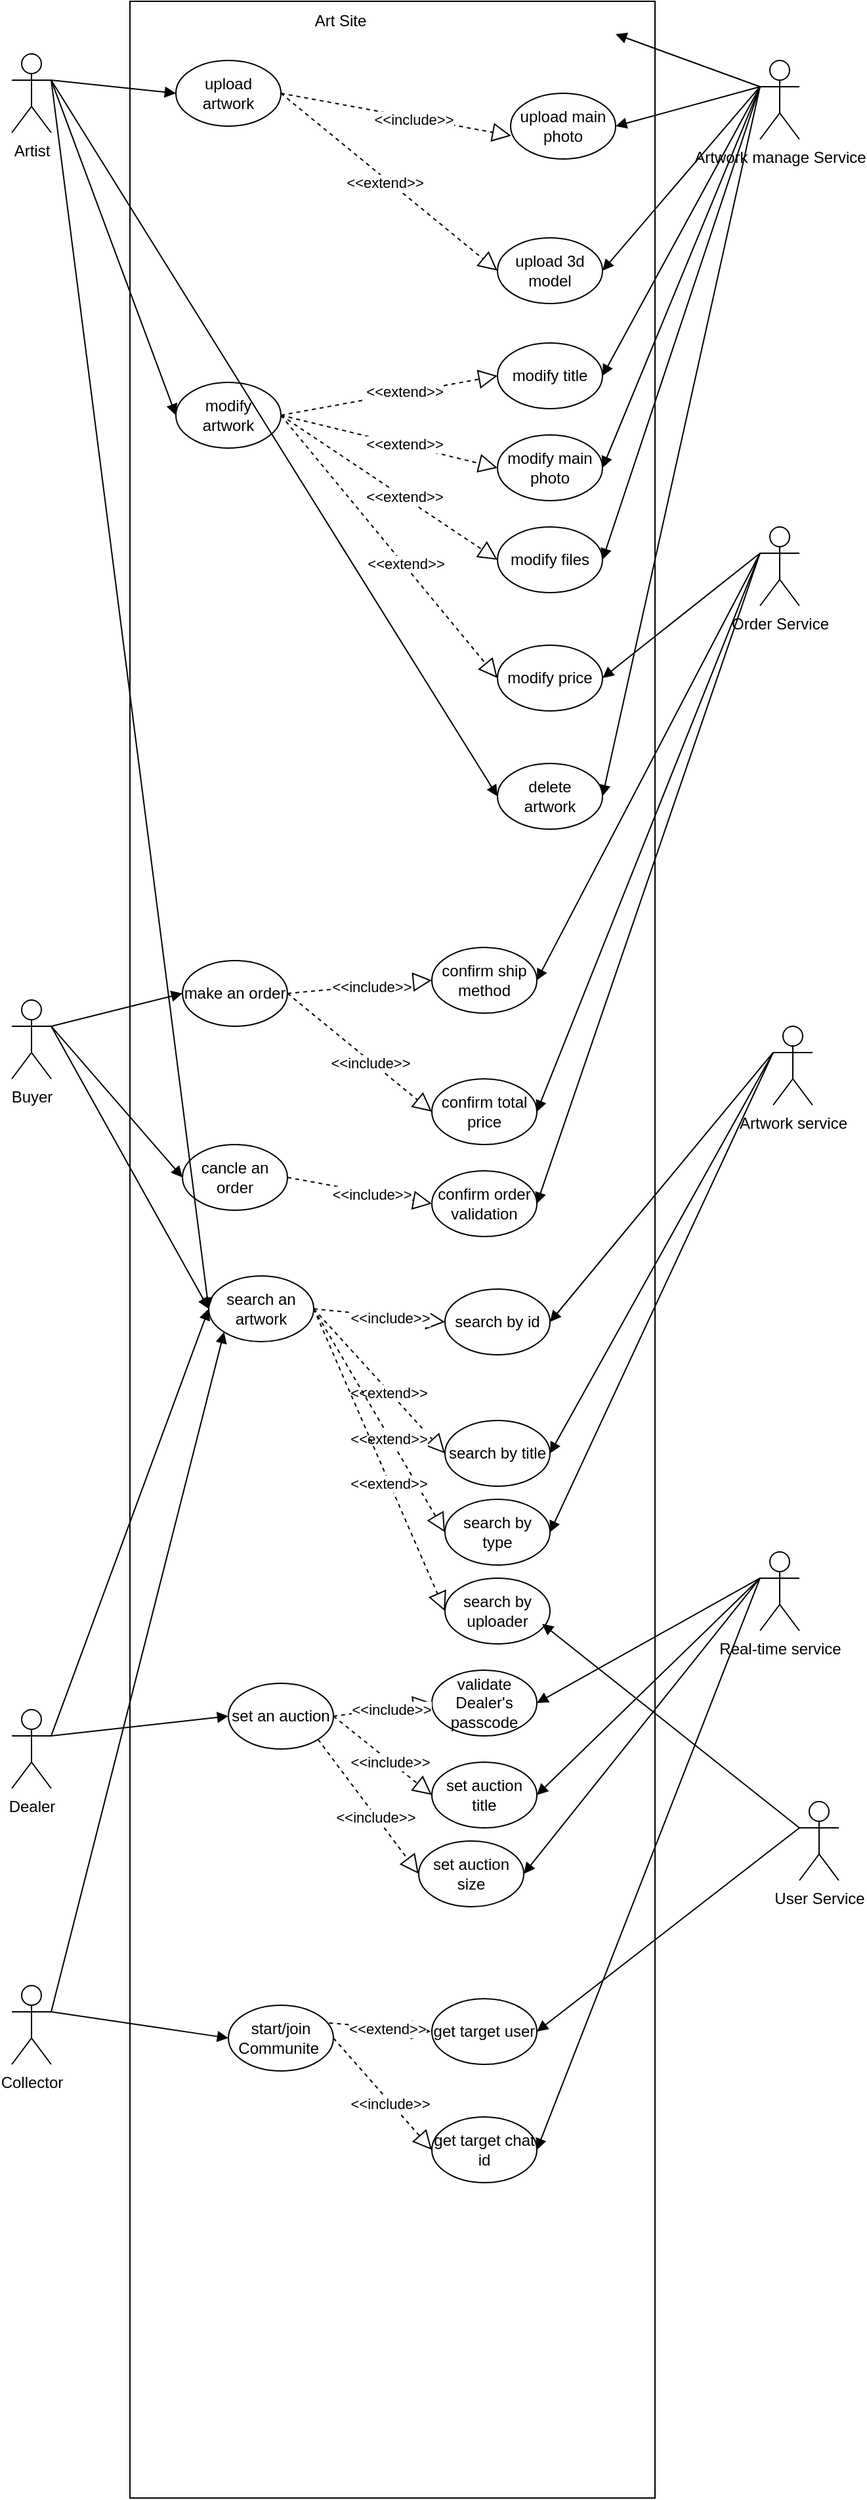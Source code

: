 <mxfile version="26.1.1">
  <diagram name="Page-1" id="Pky_TOVWznoUA1scNFFX">
    <mxGraphModel dx="995" dy="548" grid="1" gridSize="10" guides="1" tooltips="1" connect="1" arrows="1" fold="1" page="1" pageScale="1" pageWidth="850" pageHeight="1100" math="0" shadow="0">
      <root>
        <mxCell id="0" />
        <mxCell id="1" parent="0" />
        <mxCell id="8AGuU69_h8K9wH-vG9Zy-5" value="" style="html=1;whiteSpace=wrap;" parent="1" vertex="1">
          <mxGeometry x="350" y="100" width="400" height="1900" as="geometry" />
        </mxCell>
        <mxCell id="8AGuU69_h8K9wH-vG9Zy-1" value="Artist" style="shape=umlActor;verticalLabelPosition=bottom;verticalAlign=top;html=1;outlineConnect=0;" parent="1" vertex="1">
          <mxGeometry x="260" y="140" width="30" height="60" as="geometry" />
        </mxCell>
        <mxCell id="8AGuU69_h8K9wH-vG9Zy-2" value="Buyer" style="shape=umlActor;verticalLabelPosition=bottom;verticalAlign=top;html=1;outlineConnect=0;" parent="1" vertex="1">
          <mxGeometry x="260" y="860" width="30" height="60" as="geometry" />
        </mxCell>
        <mxCell id="8AGuU69_h8K9wH-vG9Zy-3" value="&lt;div&gt;Collector&lt;/div&gt;" style="shape=umlActor;verticalLabelPosition=bottom;verticalAlign=top;html=1;outlineConnect=0;" parent="1" vertex="1">
          <mxGeometry x="260" y="1610" width="30" height="60" as="geometry" />
        </mxCell>
        <mxCell id="8AGuU69_h8K9wH-vG9Zy-4" value="Dealer&lt;div&gt;&lt;br&gt;&lt;/div&gt;" style="shape=umlActor;verticalLabelPosition=bottom;verticalAlign=top;html=1;outlineConnect=0;" parent="1" vertex="1">
          <mxGeometry x="260" y="1400" width="30" height="60" as="geometry" />
        </mxCell>
        <mxCell id="8AGuU69_h8K9wH-vG9Zy-6" value="Art Site" style="text;html=1;align=center;verticalAlign=middle;resizable=0;points=[];autosize=1;strokeColor=none;fillColor=none;" parent="1" vertex="1">
          <mxGeometry x="480" y="100" width="60" height="30" as="geometry" />
        </mxCell>
        <mxCell id="8AGuU69_h8K9wH-vG9Zy-8" value="upload artwork" style="ellipse;whiteSpace=wrap;html=1;" parent="1" vertex="1">
          <mxGeometry x="385" y="145" width="80" height="50" as="geometry" />
        </mxCell>
        <mxCell id="8AGuU69_h8K9wH-vG9Zy-11" value="upload main photo" style="ellipse;whiteSpace=wrap;html=1;" parent="1" vertex="1">
          <mxGeometry x="640" y="170" width="80" height="50" as="geometry" />
        </mxCell>
        <mxCell id="8AGuU69_h8K9wH-vG9Zy-12" value="upload 3d model" style="ellipse;whiteSpace=wrap;html=1;" parent="1" vertex="1">
          <mxGeometry x="630" y="280" width="80" height="50" as="geometry" />
        </mxCell>
        <mxCell id="8AGuU69_h8K9wH-vG9Zy-19" value="" style="endArrow=block;dashed=1;endFill=0;endSize=12;html=1;rounded=0;exitX=1;exitY=0.5;exitDx=0;exitDy=0;entryX=0.005;entryY=0.646;entryDx=0;entryDy=0;entryPerimeter=0;" parent="1" source="8AGuU69_h8K9wH-vG9Zy-8" target="8AGuU69_h8K9wH-vG9Zy-11" edge="1">
          <mxGeometry width="160" relative="1" as="geometry">
            <mxPoint x="475" y="180" as="sourcePoint" />
            <mxPoint x="570" y="165" as="targetPoint" />
          </mxGeometry>
        </mxCell>
        <mxCell id="8AGuU69_h8K9wH-vG9Zy-24" value="&amp;lt;&amp;lt;include&amp;gt;&amp;gt;" style="edgeLabel;html=1;align=center;verticalAlign=middle;resizable=0;points=[];" parent="8AGuU69_h8K9wH-vG9Zy-19" vertex="1" connectable="0">
          <mxGeometry x="0.15" y="-1" relative="1" as="geometry">
            <mxPoint as="offset" />
          </mxGeometry>
        </mxCell>
        <mxCell id="8AGuU69_h8K9wH-vG9Zy-21" value="" style="endArrow=block;dashed=1;endFill=0;endSize=12;html=1;rounded=0;exitX=1;exitY=0.5;exitDx=0;exitDy=0;entryX=0;entryY=0.5;entryDx=0;entryDy=0;" parent="1" source="8AGuU69_h8K9wH-vG9Zy-8" target="8AGuU69_h8K9wH-vG9Zy-12" edge="1">
          <mxGeometry width="160" relative="1" as="geometry">
            <mxPoint x="485" y="190" as="sourcePoint" />
            <mxPoint x="580" y="175" as="targetPoint" />
          </mxGeometry>
        </mxCell>
        <mxCell id="8AGuU69_h8K9wH-vG9Zy-25" value="&amp;lt;&amp;lt;extend&amp;gt;&amp;gt;" style="edgeLabel;html=1;align=center;verticalAlign=middle;resizable=0;points=[];" parent="8AGuU69_h8K9wH-vG9Zy-21" vertex="1" connectable="0">
          <mxGeometry x="-0.026" y="-2" relative="1" as="geometry">
            <mxPoint as="offset" />
          </mxGeometry>
        </mxCell>
        <mxCell id="8AGuU69_h8K9wH-vG9Zy-26" value="Artwork manage Service" style="shape=umlActor;verticalLabelPosition=bottom;verticalAlign=top;html=1;outlineConnect=0;" parent="1" vertex="1">
          <mxGeometry x="830" y="145" width="30" height="60" as="geometry" />
        </mxCell>
        <mxCell id="8AGuU69_h8K9wH-vG9Zy-32" value="" style="html=1;verticalAlign=bottom;endArrow=block;curved=0;rounded=0;exitX=0;exitY=0.333;exitDx=0;exitDy=0;exitPerimeter=0;entryX=1;entryY=0.5;entryDx=0;entryDy=0;" parent="1" source="8AGuU69_h8K9wH-vG9Zy-26" edge="1">
          <mxGeometry width="80" relative="1" as="geometry">
            <mxPoint x="820" y="180" as="sourcePoint" />
            <mxPoint x="720" y="125" as="targetPoint" />
          </mxGeometry>
        </mxCell>
        <mxCell id="8AGuU69_h8K9wH-vG9Zy-33" value="" style="html=1;verticalAlign=bottom;endArrow=block;curved=0;rounded=0;exitX=0;exitY=0.333;exitDx=0;exitDy=0;exitPerimeter=0;entryX=1;entryY=0.5;entryDx=0;entryDy=0;" parent="1" source="8AGuU69_h8K9wH-vG9Zy-26" target="8AGuU69_h8K9wH-vG9Zy-11" edge="1">
          <mxGeometry width="80" relative="1" as="geometry">
            <mxPoint x="850" y="165" as="sourcePoint" />
            <mxPoint x="730" y="135" as="targetPoint" />
          </mxGeometry>
        </mxCell>
        <mxCell id="8AGuU69_h8K9wH-vG9Zy-34" value="" style="html=1;verticalAlign=bottom;endArrow=block;curved=0;rounded=0;exitX=0;exitY=0.333;exitDx=0;exitDy=0;exitPerimeter=0;entryX=1;entryY=0.5;entryDx=0;entryDy=0;" parent="1" source="8AGuU69_h8K9wH-vG9Zy-26" target="8AGuU69_h8K9wH-vG9Zy-12" edge="1">
          <mxGeometry width="80" relative="1" as="geometry">
            <mxPoint x="860" y="175" as="sourcePoint" />
            <mxPoint x="740" y="145" as="targetPoint" />
          </mxGeometry>
        </mxCell>
        <mxCell id="8AGuU69_h8K9wH-vG9Zy-35" value="modify&lt;div&gt;artwork&lt;/div&gt;" style="ellipse;whiteSpace=wrap;html=1;" parent="1" vertex="1">
          <mxGeometry x="385" y="390" width="80" height="50" as="geometry" />
        </mxCell>
        <mxCell id="8AGuU69_h8K9wH-vG9Zy-36" value="modify title" style="ellipse;whiteSpace=wrap;html=1;" parent="1" vertex="1">
          <mxGeometry x="630" y="360" width="80" height="50" as="geometry" />
        </mxCell>
        <mxCell id="8AGuU69_h8K9wH-vG9Zy-37" value="modify main photo" style="ellipse;whiteSpace=wrap;html=1;" parent="1" vertex="1">
          <mxGeometry x="630" y="430" width="80" height="50" as="geometry" />
        </mxCell>
        <mxCell id="8AGuU69_h8K9wH-vG9Zy-39" value="modify price" style="ellipse;whiteSpace=wrap;html=1;" parent="1" vertex="1">
          <mxGeometry x="630" y="590" width="80" height="50" as="geometry" />
        </mxCell>
        <mxCell id="8AGuU69_h8K9wH-vG9Zy-40" value="modify files" style="ellipse;whiteSpace=wrap;html=1;" parent="1" vertex="1">
          <mxGeometry x="630" y="500" width="80" height="50" as="geometry" />
        </mxCell>
        <mxCell id="8AGuU69_h8K9wH-vG9Zy-42" value="" style="endArrow=block;dashed=1;endFill=0;endSize=12;html=1;rounded=0;exitX=1;exitY=0.5;exitDx=0;exitDy=0;entryX=0;entryY=0.5;entryDx=0;entryDy=0;" parent="1" source="8AGuU69_h8K9wH-vG9Zy-35" target="8AGuU69_h8K9wH-vG9Zy-36" edge="1">
          <mxGeometry width="160" relative="1" as="geometry">
            <mxPoint x="475" y="180" as="sourcePoint" />
            <mxPoint x="650" y="135" as="targetPoint" />
          </mxGeometry>
        </mxCell>
        <mxCell id="8AGuU69_h8K9wH-vG9Zy-43" value="&amp;lt;&amp;lt;extend&amp;gt;&amp;gt;" style="edgeLabel;html=1;align=center;verticalAlign=middle;resizable=0;points=[];" parent="8AGuU69_h8K9wH-vG9Zy-42" vertex="1" connectable="0">
          <mxGeometry x="0.134" y="1" relative="1" as="geometry">
            <mxPoint as="offset" />
          </mxGeometry>
        </mxCell>
        <mxCell id="8AGuU69_h8K9wH-vG9Zy-44" value="" style="endArrow=block;dashed=1;endFill=0;endSize=12;html=1;rounded=0;exitX=1;exitY=0.5;exitDx=0;exitDy=0;entryX=0;entryY=0.5;entryDx=0;entryDy=0;" parent="1" source="8AGuU69_h8K9wH-vG9Zy-35" target="8AGuU69_h8K9wH-vG9Zy-37" edge="1">
          <mxGeometry width="160" relative="1" as="geometry">
            <mxPoint x="485" y="190" as="sourcePoint" />
            <mxPoint x="660" y="145" as="targetPoint" />
          </mxGeometry>
        </mxCell>
        <mxCell id="8AGuU69_h8K9wH-vG9Zy-45" value="&amp;lt;&amp;lt;extend&amp;gt;&amp;gt;" style="edgeLabel;html=1;align=center;verticalAlign=middle;resizable=0;points=[];" parent="8AGuU69_h8K9wH-vG9Zy-44" vertex="1" connectable="0">
          <mxGeometry x="0.134" y="1" relative="1" as="geometry">
            <mxPoint as="offset" />
          </mxGeometry>
        </mxCell>
        <mxCell id="8AGuU69_h8K9wH-vG9Zy-46" value="" style="endArrow=block;dashed=1;endFill=0;endSize=12;html=1;rounded=0;exitX=1;exitY=0.5;exitDx=0;exitDy=0;entryX=0;entryY=0.5;entryDx=0;entryDy=0;" parent="1" source="8AGuU69_h8K9wH-vG9Zy-35" target="8AGuU69_h8K9wH-vG9Zy-40" edge="1">
          <mxGeometry width="160" relative="1" as="geometry">
            <mxPoint x="495" y="200" as="sourcePoint" />
            <mxPoint x="670" y="155" as="targetPoint" />
          </mxGeometry>
        </mxCell>
        <mxCell id="8AGuU69_h8K9wH-vG9Zy-47" value="&amp;lt;&amp;lt;extend&amp;gt;&amp;gt;" style="edgeLabel;html=1;align=center;verticalAlign=middle;resizable=0;points=[];" parent="8AGuU69_h8K9wH-vG9Zy-46" vertex="1" connectable="0">
          <mxGeometry x="0.134" y="1" relative="1" as="geometry">
            <mxPoint as="offset" />
          </mxGeometry>
        </mxCell>
        <mxCell id="8AGuU69_h8K9wH-vG9Zy-48" value="" style="endArrow=block;dashed=1;endFill=0;endSize=12;html=1;rounded=0;exitX=1;exitY=0.5;exitDx=0;exitDy=0;entryX=0;entryY=0.5;entryDx=0;entryDy=0;" parent="1" source="8AGuU69_h8K9wH-vG9Zy-35" target="8AGuU69_h8K9wH-vG9Zy-39" edge="1">
          <mxGeometry width="160" relative="1" as="geometry">
            <mxPoint x="505" y="210" as="sourcePoint" />
            <mxPoint x="680" y="165" as="targetPoint" />
          </mxGeometry>
        </mxCell>
        <mxCell id="8AGuU69_h8K9wH-vG9Zy-49" value="&amp;lt;&amp;lt;extend&amp;gt;&amp;gt;" style="edgeLabel;html=1;align=center;verticalAlign=middle;resizable=0;points=[];" parent="8AGuU69_h8K9wH-vG9Zy-48" vertex="1" connectable="0">
          <mxGeometry x="0.134" y="1" relative="1" as="geometry">
            <mxPoint as="offset" />
          </mxGeometry>
        </mxCell>
        <mxCell id="8AGuU69_h8K9wH-vG9Zy-52" value="" style="html=1;verticalAlign=bottom;endArrow=block;curved=0;rounded=0;exitX=0;exitY=0.333;exitDx=0;exitDy=0;exitPerimeter=0;entryX=1;entryY=0.5;entryDx=0;entryDy=0;" parent="1" source="8AGuU69_h8K9wH-vG9Zy-26" target="8AGuU69_h8K9wH-vG9Zy-36" edge="1">
          <mxGeometry width="80" relative="1" as="geometry">
            <mxPoint x="850" y="165" as="sourcePoint" />
            <mxPoint x="720" y="315" as="targetPoint" />
          </mxGeometry>
        </mxCell>
        <mxCell id="8AGuU69_h8K9wH-vG9Zy-53" value="" style="html=1;verticalAlign=bottom;endArrow=block;curved=0;rounded=0;exitX=0;exitY=0.333;exitDx=0;exitDy=0;exitPerimeter=0;entryX=1;entryY=0.5;entryDx=0;entryDy=0;" parent="1" source="8AGuU69_h8K9wH-vG9Zy-26" target="8AGuU69_h8K9wH-vG9Zy-37" edge="1">
          <mxGeometry width="80" relative="1" as="geometry">
            <mxPoint x="860" y="175" as="sourcePoint" />
            <mxPoint x="730" y="325" as="targetPoint" />
          </mxGeometry>
        </mxCell>
        <mxCell id="8AGuU69_h8K9wH-vG9Zy-54" value="" style="html=1;verticalAlign=bottom;endArrow=block;curved=0;rounded=0;exitX=0;exitY=0.333;exitDx=0;exitDy=0;exitPerimeter=0;entryX=1;entryY=0.5;entryDx=0;entryDy=0;" parent="1" source="8AGuU69_h8K9wH-vG9Zy-26" target="8AGuU69_h8K9wH-vG9Zy-40" edge="1">
          <mxGeometry width="80" relative="1" as="geometry">
            <mxPoint x="870" y="185" as="sourcePoint" />
            <mxPoint x="740" y="335" as="targetPoint" />
          </mxGeometry>
        </mxCell>
        <mxCell id="8AGuU69_h8K9wH-vG9Zy-55" value="Order Service" style="shape=umlActor;verticalLabelPosition=bottom;verticalAlign=top;html=1;outlineConnect=0;" parent="1" vertex="1">
          <mxGeometry x="830" y="500" width="30" height="60" as="geometry" />
        </mxCell>
        <mxCell id="8AGuU69_h8K9wH-vG9Zy-57" value="" style="html=1;verticalAlign=bottom;endArrow=block;curved=0;rounded=0;exitX=0;exitY=0.333;exitDx=0;exitDy=0;exitPerimeter=0;entryX=1;entryY=0.5;entryDx=0;entryDy=0;" parent="1" source="8AGuU69_h8K9wH-vG9Zy-55" target="8AGuU69_h8K9wH-vG9Zy-39" edge="1">
          <mxGeometry width="80" relative="1" as="geometry">
            <mxPoint x="840" y="175" as="sourcePoint" />
            <mxPoint x="720" y="535" as="targetPoint" />
          </mxGeometry>
        </mxCell>
        <mxCell id="8AGuU69_h8K9wH-vG9Zy-59" value="" style="html=1;verticalAlign=bottom;endArrow=block;curved=0;rounded=0;exitX=1;exitY=0.333;exitDx=0;exitDy=0;exitPerimeter=0;entryX=0;entryY=0.5;entryDx=0;entryDy=0;" parent="1" source="8AGuU69_h8K9wH-vG9Zy-1" target="8AGuU69_h8K9wH-vG9Zy-35" edge="1">
          <mxGeometry width="80" relative="1" as="geometry">
            <mxPoint x="840" y="175" as="sourcePoint" />
            <mxPoint x="730" y="135" as="targetPoint" />
          </mxGeometry>
        </mxCell>
        <mxCell id="8AGuU69_h8K9wH-vG9Zy-60" value="" style="html=1;verticalAlign=bottom;endArrow=block;curved=0;rounded=0;exitX=1;exitY=0.333;exitDx=0;exitDy=0;exitPerimeter=0;entryX=0;entryY=0.5;entryDx=0;entryDy=0;" parent="1" source="8AGuU69_h8K9wH-vG9Zy-1" target="8AGuU69_h8K9wH-vG9Zy-8" edge="1">
          <mxGeometry width="80" relative="1" as="geometry">
            <mxPoint x="850" y="185" as="sourcePoint" />
            <mxPoint x="740" y="145" as="targetPoint" />
          </mxGeometry>
        </mxCell>
        <mxCell id="8AGuU69_h8K9wH-vG9Zy-61" value="delete&lt;br&gt;&lt;div&gt;artwork&lt;/div&gt;" style="ellipse;whiteSpace=wrap;html=1;" parent="1" vertex="1">
          <mxGeometry x="630" y="680" width="80" height="50" as="geometry" />
        </mxCell>
        <mxCell id="8AGuU69_h8K9wH-vG9Zy-63" value="" style="html=1;verticalAlign=bottom;endArrow=block;curved=0;rounded=0;exitX=1;exitY=0.333;exitDx=0;exitDy=0;exitPerimeter=0;entryX=0;entryY=0.5;entryDx=0;entryDy=0;" parent="1" source="8AGuU69_h8K9wH-vG9Zy-1" target="8AGuU69_h8K9wH-vG9Zy-61" edge="1">
          <mxGeometry width="80" relative="1" as="geometry">
            <mxPoint x="300" y="170" as="sourcePoint" />
            <mxPoint x="395" y="425" as="targetPoint" />
          </mxGeometry>
        </mxCell>
        <mxCell id="8AGuU69_h8K9wH-vG9Zy-64" value="" style="html=1;verticalAlign=bottom;endArrow=block;curved=0;rounded=0;exitX=0;exitY=0.333;exitDx=0;exitDy=0;exitPerimeter=0;entryX=1;entryY=0.5;entryDx=0;entryDy=0;" parent="1" source="8AGuU69_h8K9wH-vG9Zy-26" target="8AGuU69_h8K9wH-vG9Zy-61" edge="1">
          <mxGeometry width="80" relative="1" as="geometry">
            <mxPoint x="310" y="180" as="sourcePoint" />
            <mxPoint x="405" y="435" as="targetPoint" />
          </mxGeometry>
        </mxCell>
        <mxCell id="8AGuU69_h8K9wH-vG9Zy-66" value="confirm&amp;nbsp;&lt;span style=&quot;color: rgba(0, 0, 0, 0); font-family: monospace; font-size: 0px; text-align: start; text-wrap-mode: nowrap;&quot;&gt;%3CmxGraphModel%3E%3Croot%3E%3CmxCell%20id%3D%220%22%2F%3E%3CmxCell%20id%3D%221%22%20parent%3D%220%22%2F%3E%3CmxCell%20id%3D%222%22%20value%3D%22make%20an%20order%22%20style%3D%22ellipse%3BwhiteSpace%3Dwrap%3Bhtml%3D1%3B%22%20vertex%3D%221%22%20parent%3D%221%22%3E%3CmxGeometry%20x%3D%22380%22%20y%3D%22820%22%20width%3D%2280%22%20height%3D%2250%22%20as%3D%22geometry%22%2F%3E%3C%2FmxCell%3E%3C%2Froot%3E%3C%2FmxGraphModel%3E&lt;/span&gt;ship method" style="ellipse;whiteSpace=wrap;html=1;" parent="1" vertex="1">
          <mxGeometry x="580" y="820" width="80" height="50" as="geometry" />
        </mxCell>
        <mxCell id="8AGuU69_h8K9wH-vG9Zy-67" value="make an order" style="ellipse;whiteSpace=wrap;html=1;" parent="1" vertex="1">
          <mxGeometry x="390" y="830" width="80" height="50" as="geometry" />
        </mxCell>
        <mxCell id="8AGuU69_h8K9wH-vG9Zy-68" value="confirm total price" style="ellipse;whiteSpace=wrap;html=1;" parent="1" vertex="1">
          <mxGeometry x="580" y="920" width="80" height="50" as="geometry" />
        </mxCell>
        <mxCell id="8AGuU69_h8K9wH-vG9Zy-69" value="" style="endArrow=block;dashed=1;endFill=0;endSize=12;html=1;rounded=0;exitX=1;exitY=0.5;exitDx=0;exitDy=0;entryX=0;entryY=0.5;entryDx=0;entryDy=0;" parent="1" source="8AGuU69_h8K9wH-vG9Zy-67" target="8AGuU69_h8K9wH-vG9Zy-66" edge="1">
          <mxGeometry width="160" relative="1" as="geometry">
            <mxPoint x="475" y="180" as="sourcePoint" />
            <mxPoint x="650" y="212" as="targetPoint" />
          </mxGeometry>
        </mxCell>
        <mxCell id="8AGuU69_h8K9wH-vG9Zy-70" value="&amp;lt;&amp;lt;include&amp;gt;&amp;gt;" style="edgeLabel;html=1;align=center;verticalAlign=middle;resizable=0;points=[];" parent="8AGuU69_h8K9wH-vG9Zy-69" vertex="1" connectable="0">
          <mxGeometry x="0.15" y="-1" relative="1" as="geometry">
            <mxPoint as="offset" />
          </mxGeometry>
        </mxCell>
        <mxCell id="8AGuU69_h8K9wH-vG9Zy-71" value="" style="endArrow=block;dashed=1;endFill=0;endSize=12;html=1;rounded=0;exitX=1;exitY=0.5;exitDx=0;exitDy=0;entryX=0;entryY=0.5;entryDx=0;entryDy=0;" parent="1" source="8AGuU69_h8K9wH-vG9Zy-67" target="8AGuU69_h8K9wH-vG9Zy-68" edge="1">
          <mxGeometry width="160" relative="1" as="geometry">
            <mxPoint x="485" y="190" as="sourcePoint" />
            <mxPoint x="660" y="222" as="targetPoint" />
          </mxGeometry>
        </mxCell>
        <mxCell id="8AGuU69_h8K9wH-vG9Zy-72" value="&amp;lt;&amp;lt;include&amp;gt;&amp;gt;" style="edgeLabel;html=1;align=center;verticalAlign=middle;resizable=0;points=[];" parent="8AGuU69_h8K9wH-vG9Zy-71" vertex="1" connectable="0">
          <mxGeometry x="0.15" y="-1" relative="1" as="geometry">
            <mxPoint as="offset" />
          </mxGeometry>
        </mxCell>
        <mxCell id="8AGuU69_h8K9wH-vG9Zy-73" value="" style="html=1;verticalAlign=bottom;endArrow=block;curved=0;rounded=0;exitX=1;exitY=0.333;exitDx=0;exitDy=0;exitPerimeter=0;entryX=0;entryY=0.5;entryDx=0;entryDy=0;" parent="1" source="8AGuU69_h8K9wH-vG9Zy-2" target="8AGuU69_h8K9wH-vG9Zy-67" edge="1">
          <mxGeometry width="80" relative="1" as="geometry">
            <mxPoint x="300" y="170" as="sourcePoint" />
            <mxPoint x="395" y="425" as="targetPoint" />
          </mxGeometry>
        </mxCell>
        <mxCell id="8AGuU69_h8K9wH-vG9Zy-74" value="" style="html=1;verticalAlign=bottom;endArrow=block;curved=0;rounded=0;entryX=1;entryY=0.5;entryDx=0;entryDy=0;exitX=0;exitY=0.333;exitDx=0;exitDy=0;exitPerimeter=0;" parent="1" source="8AGuU69_h8K9wH-vG9Zy-55" target="8AGuU69_h8K9wH-vG9Zy-66" edge="1">
          <mxGeometry width="80" relative="1" as="geometry">
            <mxPoint x="810" y="520" as="sourcePoint" />
            <mxPoint x="720" y="625" as="targetPoint" />
          </mxGeometry>
        </mxCell>
        <mxCell id="8AGuU69_h8K9wH-vG9Zy-75" value="" style="html=1;verticalAlign=bottom;endArrow=block;curved=0;rounded=0;exitX=0;exitY=0.333;exitDx=0;exitDy=0;exitPerimeter=0;entryX=1;entryY=0.5;entryDx=0;entryDy=0;" parent="1" source="8AGuU69_h8K9wH-vG9Zy-55" target="8AGuU69_h8K9wH-vG9Zy-68" edge="1">
          <mxGeometry width="80" relative="1" as="geometry">
            <mxPoint x="850" y="540" as="sourcePoint" />
            <mxPoint x="730" y="635" as="targetPoint" />
          </mxGeometry>
        </mxCell>
        <mxCell id="8AGuU69_h8K9wH-vG9Zy-76" value="cancle an order" style="ellipse;whiteSpace=wrap;html=1;" parent="1" vertex="1">
          <mxGeometry x="390" y="970" width="80" height="50" as="geometry" />
        </mxCell>
        <mxCell id="8AGuU69_h8K9wH-vG9Zy-77" value="confirm order validation&lt;span style=&quot;color: rgba(0, 0, 0, 0); font-family: monospace; font-size: 0px; text-align: start; text-wrap-mode: nowrap;&quot;&gt;%3CmxGraphModel%3E%3Croot%3E%3CmxCell%20id%3D%220%22%2F%3E%3CmxCell%20id%3D%221%22%20parent%3D%220%22%2F%3E%3CmxCell%20id%3D%222%22%20value%3D%22make%20an%20order%22%20style%3D%22ellipse%3BwhiteSpace%3Dwrap%3Bhtml%3D1%3B%22%20vertex%3D%221%22%20parent%3D%221%22%3E%3CmxGeometry%20x%3D%22380%22%20y%3D%22820%22%20width%3D%2280%22%20height%3D%2250%22%20as%3D%22geometry%22%2F%3E%3C%2FmxCell%3E%3C%2Froot%3E%3C%2FmxGraphModel%3Eorder&amp;nbsp;&lt;/span&gt;" style="ellipse;whiteSpace=wrap;html=1;" parent="1" vertex="1">
          <mxGeometry x="580" y="990" width="80" height="50" as="geometry" />
        </mxCell>
        <mxCell id="8AGuU69_h8K9wH-vG9Zy-78" value="" style="endArrow=block;dashed=1;endFill=0;endSize=12;html=1;rounded=0;exitX=1;exitY=0.5;exitDx=0;exitDy=0;entryX=0;entryY=0.5;entryDx=0;entryDy=0;" parent="1" source="8AGuU69_h8K9wH-vG9Zy-76" target="8AGuU69_h8K9wH-vG9Zy-77" edge="1">
          <mxGeometry width="160" relative="1" as="geometry">
            <mxPoint x="480" y="865" as="sourcePoint" />
            <mxPoint x="590" y="955" as="targetPoint" />
          </mxGeometry>
        </mxCell>
        <mxCell id="8AGuU69_h8K9wH-vG9Zy-79" value="&amp;lt;&amp;lt;include&amp;gt;&amp;gt;" style="edgeLabel;html=1;align=center;verticalAlign=middle;resizable=0;points=[];" parent="8AGuU69_h8K9wH-vG9Zy-78" vertex="1" connectable="0">
          <mxGeometry x="0.15" y="-1" relative="1" as="geometry">
            <mxPoint as="offset" />
          </mxGeometry>
        </mxCell>
        <mxCell id="8AGuU69_h8K9wH-vG9Zy-80" value="" style="html=1;verticalAlign=bottom;endArrow=block;curved=0;rounded=0;exitX=1;exitY=0.333;exitDx=0;exitDy=0;exitPerimeter=0;entryX=0;entryY=0.5;entryDx=0;entryDy=0;" parent="1" source="8AGuU69_h8K9wH-vG9Zy-2" target="8AGuU69_h8K9wH-vG9Zy-76" edge="1">
          <mxGeometry width="80" relative="1" as="geometry">
            <mxPoint x="300" y="890" as="sourcePoint" />
            <mxPoint x="400" y="865" as="targetPoint" />
          </mxGeometry>
        </mxCell>
        <mxCell id="8AGuU69_h8K9wH-vG9Zy-81" value="" style="html=1;verticalAlign=bottom;endArrow=block;curved=0;rounded=0;exitX=0;exitY=0.333;exitDx=0;exitDy=0;exitPerimeter=0;entryX=1;entryY=0.5;entryDx=0;entryDy=0;" parent="1" source="8AGuU69_h8K9wH-vG9Zy-55" target="8AGuU69_h8K9wH-vG9Zy-77" edge="1">
          <mxGeometry width="80" relative="1" as="geometry">
            <mxPoint x="310" y="900" as="sourcePoint" />
            <mxPoint x="410" y="875" as="targetPoint" />
          </mxGeometry>
        </mxCell>
        <mxCell id="8AGuU69_h8K9wH-vG9Zy-83" value="search an artwork" style="ellipse;whiteSpace=wrap;html=1;" parent="1" vertex="1">
          <mxGeometry x="410" y="1070" width="80" height="50" as="geometry" />
        </mxCell>
        <mxCell id="8AGuU69_h8K9wH-vG9Zy-84" value="" style="endArrow=block;dashed=1;endFill=0;endSize=12;html=1;rounded=0;exitX=1;exitY=0.5;exitDx=0;exitDy=0;entryX=0;entryY=0.5;entryDx=0;entryDy=0;" parent="1" source="8AGuU69_h8K9wH-vG9Zy-83" target="8AGuU69_h8K9wH-vG9Zy-86" edge="1">
          <mxGeometry width="160" relative="1" as="geometry">
            <mxPoint x="480" y="1005" as="sourcePoint" />
            <mxPoint x="590" y="1025" as="targetPoint" />
          </mxGeometry>
        </mxCell>
        <mxCell id="8AGuU69_h8K9wH-vG9Zy-85" value="&amp;lt;&amp;lt;include&amp;gt;&amp;gt;" style="edgeLabel;html=1;align=center;verticalAlign=middle;resizable=0;points=[];" parent="8AGuU69_h8K9wH-vG9Zy-84" vertex="1" connectable="0">
          <mxGeometry x="0.15" y="-1" relative="1" as="geometry">
            <mxPoint as="offset" />
          </mxGeometry>
        </mxCell>
        <mxCell id="8AGuU69_h8K9wH-vG9Zy-86" value="search by id&lt;span style=&quot;color: rgba(0, 0, 0, 0); font-family: monospace; font-size: 0px; text-align: start; text-wrap-mode: nowrap;&quot;&gt;%3CmxGraphModel%3E%3Croot%3E%3CmxCell%20id%3D%220%22%2F%3E%3CmxCell%20id%3D%221%22%20parent%3D%220%22%2F%3E%3CmxCell%20id%3D%222%22%20value%3D%22confirm%20order%20validation%26lt%3Bspan%20style%3D%26quot%3Bcolor%3A%20rgba(0%2C%200%2C%200%2C%200)%3B%20font-family%3A%20monospace%3B%20font-size%3A%200px%3B%20text-align%3A%20start%3B%20text-wrap-mode%3A%20nowrap%3B%26quot%3B%26gt%3B%253CmxGraphModel%253E%253Croot%253E%253CmxCell%2520id%253D%25220%2522%252F%253E%253CmxCell%2520id%253D%25221%2522%2520parent%253D%25220%2522%252F%253E%253CmxCell%2520id%253D%25222%2522%2520value%253D%2522make%2520an%2520order%2522%2520style%253D%2522ellipse%253BwhiteSpace%253Dwrap%253Bhtml%253D1%253B%2522%2520vertex%253D%25221%2522%2520parent%253D%25221%2522%253E%253CmxGeometry%2520x%253D%2522380%2522%2520y%253D%2522820%2522%2520width%253D%252280%2522%2520height%253D%252250%2522%2520as%253D%2522geometry%2522%252F%253E%253C%252FmxCell%253E%253C%252Froot%253E%253C%252FmxGraphModel%253Eorder%26amp%3Bnbsp%3B%26lt%3B%2Fspan%26gt%3B%22%20style%3D%22ellipse%3BwhiteSpace%3Dwrap%3Bhtml%3D1%3B%22%20vertex%3D%221%22%20parent%3D%221%22%3E%3CmxGeometry%20x%3D%22580%22%20y%3D%22990%22%20width%3D%2280%22%20height%3D%2250%22%20as%3D%22geometry%22%2F%3E%3C%2FmxCell%3E%3C%2Froot%3E%3C%2FmxGraphModel%3E&lt;/span&gt;" style="ellipse;whiteSpace=wrap;html=1;" parent="1" vertex="1">
          <mxGeometry x="590" y="1080" width="80" height="50" as="geometry" />
        </mxCell>
        <mxCell id="8AGuU69_h8K9wH-vG9Zy-87" value="search by title&lt;span style=&quot;color: rgba(0, 0, 0, 0); font-family: monospace; font-size: 0px; text-align: start; text-wrap-mode: nowrap;&quot;&gt;%3CmxGraphModel%3E%3Croot%3E%3CmxCell%20id%3D%220%22%2F%3E%3CmxCell%20id%3D%221%22%20parent%3D%220%22%2F%3E%3CmxCell%20id%3D%222%22%20value%3D%22confirm%20order%20validation%26lt%3Bspan%20style%3D%26quot%3Bcolor%3A%20rgba(0%2C%200%2C%200%2C%200)%3B%20font-family%3A%20monospace%3B%20font-size%3A%200px%3B%20text-align%3A%20start%3B%20text-wrap-mode%3A%20nowrap%3B%26quot%3B%26gt%3B%253CmxGraphModel%253E%253Croot%253E%253CmxCell%2520id%253D%25220%2522%252F%253E%253CmxCell%2520id%253D%25221%2522%2520parent%253D%25220%2522%252F%253E%253CmxCell%2520id%253D%25222%2522%2520value%253D%2522make%2520an%2520order%2522%2520style%253D%2522ellipse%253BwhiteSpace%253Dwrap%253Bhtml%253D1%253B%2522%2520vertex%253D%25221%2522%2520parent%253D%25221%2522%253E%253CmxGeometry%2520x%253D%2522380%2522%2520y%253D%2522820%2522%2520width%253D%252280%2522%2520height%253D%252250%2522%2520as%253D%2522geometry%2522%252F%253E%253C%252FmxCell%253E%253C%252Froot%253E%253C%252FmxGraphModel%253Eorder%26amp%3Bnbsp%3B%26lt%3B%2Fspan%26gt%3B%22%20style%3D%22ellipse%3BwhiteSpace%3Dwrap%3Bhtml%3D1%3B%22%20vertex%3D%221%22%20parent%3D%221%22%3E%3CmxGeometry%20x%3D%22580%22%20y%3D%22990%22%20width%3D%2280%22%20height%3D%2250%22%20as%3D%22geometry%22%2F%3E%3C%2FmxCell%3E%3C%2Froot%3E%3C%2FmxGraphModel%&lt;/span&gt;" style="ellipse;whiteSpace=wrap;html=1;" parent="1" vertex="1">
          <mxGeometry x="590" y="1180" width="80" height="50" as="geometry" />
        </mxCell>
        <mxCell id="8AGuU69_h8K9wH-vG9Zy-88" value="search by type&lt;span style=&quot;color: rgba(0, 0, 0, 0); font-family: monospace; font-size: 0px; text-align: start; text-wrap-mode: nowrap;&quot;&gt;%3CmxGraphModel%3E%3Croot%3E%3CmxCell%20id%3D%220%22%2F%3E%3CmxCell%20id%3D%221%22%20parent%3D%220%22%2F%3E%3CmxCell%20id%3D%222%22%20value%3D%22confirm%20order%20validation%26lt%3Bspan%20style%3D%26quot%3Bcolor%3A%20rgba(0%2C%200%2C%200%2C%200)%3B%20font-family%3A%20monospace%3B%20font-size%3A%200px%3B%20text-align%3A%20start%3B%20text-wrap-mode%3A%20nowrap%3B%26quot%3B%26gt%3B%253CmxGraphModel%253E%253Croot%253E%253CmxCell%2520id%253D%25220%2522%252F%253E%253CmxCell%2520id%253D%25221%2522%2520parent%253D%25220%2522%252F%253E%253CmxCell%2520id%253D%25222%2522%2520value%253D%2522make%2520an%2520order%2522%2520style%253D%2522ellipse%253BwhiteSpace%253Dwrap%253Bhtml%253D1%253B%2522%2520vertex%253D%25221%2522%2520parent%253D%25221%2522%253E%253CmxGeometry%2520x%253D%2522380%2522%2520y%253D%2522820%2522%2520width%253D%252280%2522%2520height%253D%252250%2522%2520as%253D%2522geometry%2522%252F%253E%253C%252FmxCell%253E%253C%252Froot%253E%253C%252FmxGraphModel%253Eorder%26amp%3Bnbsp%3B%26lt%3B%2Fspan%26gt%3B%22%20style%3D%22ellipse%3BwhiteSpace%3Dwrap%3Bhtml%3D1%3B%22%20vertex%3D%221%22%20parent%3D%221%22%3E%3CmxGeometry%20x%3D%22580%22%20y%3D%22990%22%20width%3D%2280%22%20height%3D%2250%22%20as%3D%22geometry%22%2F%3E%3C%2FmxCell%3E%3C%2Froot%3E%3C%2FmxGraphModel%&lt;/span&gt;" style="ellipse;whiteSpace=wrap;html=1;" parent="1" vertex="1">
          <mxGeometry x="590" y="1240" width="80" height="50" as="geometry" />
        </mxCell>
        <mxCell id="8AGuU69_h8K9wH-vG9Zy-90" value="" style="endArrow=block;dashed=1;endFill=0;endSize=12;html=1;rounded=0;exitX=1;exitY=0.5;exitDx=0;exitDy=0;entryX=0;entryY=0.5;entryDx=0;entryDy=0;" parent="1" source="8AGuU69_h8K9wH-vG9Zy-83" target="8AGuU69_h8K9wH-vG9Zy-87" edge="1">
          <mxGeometry width="160" relative="1" as="geometry">
            <mxPoint x="480" y="1115" as="sourcePoint" />
            <mxPoint x="600" y="1115" as="targetPoint" />
          </mxGeometry>
        </mxCell>
        <mxCell id="8AGuU69_h8K9wH-vG9Zy-91" value="&amp;lt;&amp;lt;extend&amp;gt;&amp;gt;" style="edgeLabel;html=1;align=center;verticalAlign=middle;resizable=0;points=[];" parent="8AGuU69_h8K9wH-vG9Zy-90" vertex="1" connectable="0">
          <mxGeometry x="0.15" y="-1" relative="1" as="geometry">
            <mxPoint as="offset" />
          </mxGeometry>
        </mxCell>
        <mxCell id="8AGuU69_h8K9wH-vG9Zy-92" value="" style="endArrow=block;dashed=1;endFill=0;endSize=12;html=1;rounded=0;exitX=1;exitY=0.5;exitDx=0;exitDy=0;entryX=0;entryY=0.5;entryDx=0;entryDy=0;" parent="1" source="8AGuU69_h8K9wH-vG9Zy-83" target="8AGuU69_h8K9wH-vG9Zy-88" edge="1">
          <mxGeometry width="160" relative="1" as="geometry">
            <mxPoint x="480" y="1115" as="sourcePoint" />
            <mxPoint x="600" y="1215" as="targetPoint" />
          </mxGeometry>
        </mxCell>
        <mxCell id="8AGuU69_h8K9wH-vG9Zy-93" value="&amp;lt;&amp;lt;extend&amp;gt;&amp;gt;" style="edgeLabel;html=1;align=center;verticalAlign=middle;resizable=0;points=[];" parent="8AGuU69_h8K9wH-vG9Zy-92" vertex="1" connectable="0">
          <mxGeometry x="0.15" y="-1" relative="1" as="geometry">
            <mxPoint as="offset" />
          </mxGeometry>
        </mxCell>
        <mxCell id="8AGuU69_h8K9wH-vG9Zy-94" value="Artwork service" style="shape=umlActor;verticalLabelPosition=bottom;verticalAlign=top;html=1;outlineConnect=0;" parent="1" vertex="1">
          <mxGeometry x="840" y="880" width="30" height="60" as="geometry" />
        </mxCell>
        <mxCell id="8AGuU69_h8K9wH-vG9Zy-95" value="" style="html=1;verticalAlign=bottom;endArrow=block;curved=0;rounded=0;exitX=0;exitY=0.333;exitDx=0;exitDy=0;exitPerimeter=0;entryX=1;entryY=0.5;entryDx=0;entryDy=0;" parent="1" source="8AGuU69_h8K9wH-vG9Zy-94" target="8AGuU69_h8K9wH-vG9Zy-86" edge="1">
          <mxGeometry width="80" relative="1" as="geometry">
            <mxPoint x="840" y="530" as="sourcePoint" />
            <mxPoint x="670" y="1025" as="targetPoint" />
          </mxGeometry>
        </mxCell>
        <mxCell id="8AGuU69_h8K9wH-vG9Zy-96" value="" style="html=1;verticalAlign=bottom;endArrow=block;curved=0;rounded=0;exitX=0;exitY=0.333;exitDx=0;exitDy=0;exitPerimeter=0;entryX=1;entryY=0.5;entryDx=0;entryDy=0;" parent="1" source="8AGuU69_h8K9wH-vG9Zy-94" target="8AGuU69_h8K9wH-vG9Zy-87" edge="1">
          <mxGeometry width="80" relative="1" as="geometry">
            <mxPoint x="850" y="540" as="sourcePoint" />
            <mxPoint x="680" y="1035" as="targetPoint" />
          </mxGeometry>
        </mxCell>
        <mxCell id="8AGuU69_h8K9wH-vG9Zy-97" value="" style="html=1;verticalAlign=bottom;endArrow=block;curved=0;rounded=0;exitX=0;exitY=0.333;exitDx=0;exitDy=0;exitPerimeter=0;entryX=1;entryY=0.5;entryDx=0;entryDy=0;" parent="1" source="8AGuU69_h8K9wH-vG9Zy-94" target="8AGuU69_h8K9wH-vG9Zy-88" edge="1">
          <mxGeometry width="80" relative="1" as="geometry">
            <mxPoint x="860" y="550" as="sourcePoint" />
            <mxPoint x="690" y="1045" as="targetPoint" />
          </mxGeometry>
        </mxCell>
        <mxCell id="8AGuU69_h8K9wH-vG9Zy-98" value="" style="html=1;verticalAlign=bottom;endArrow=block;curved=0;rounded=0;exitX=1;exitY=0.333;exitDx=0;exitDy=0;exitPerimeter=0;entryX=0;entryY=0.5;entryDx=0;entryDy=0;" parent="1" source="8AGuU69_h8K9wH-vG9Zy-2" target="8AGuU69_h8K9wH-vG9Zy-83" edge="1">
          <mxGeometry width="80" relative="1" as="geometry">
            <mxPoint x="870" y="560" as="sourcePoint" />
            <mxPoint x="700" y="1055" as="targetPoint" />
          </mxGeometry>
        </mxCell>
        <mxCell id="8AGuU69_h8K9wH-vG9Zy-99" value="" style="html=1;verticalAlign=bottom;endArrow=block;curved=0;rounded=0;exitX=1;exitY=0.333;exitDx=0;exitDy=0;exitPerimeter=0;entryX=0;entryY=0.5;entryDx=0;entryDy=0;" parent="1" source="8AGuU69_h8K9wH-vG9Zy-1" target="8AGuU69_h8K9wH-vG9Zy-83" edge="1">
          <mxGeometry width="80" relative="1" as="geometry">
            <mxPoint x="880" y="570" as="sourcePoint" />
            <mxPoint x="710" y="1065" as="targetPoint" />
          </mxGeometry>
        </mxCell>
        <mxCell id="8AGuU69_h8K9wH-vG9Zy-100" value="" style="html=1;verticalAlign=bottom;endArrow=block;curved=0;rounded=0;exitX=1;exitY=0.333;exitDx=0;exitDy=0;exitPerimeter=0;entryX=0;entryY=0.5;entryDx=0;entryDy=0;" parent="1" source="8AGuU69_h8K9wH-vG9Zy-4" target="8AGuU69_h8K9wH-vG9Zy-83" edge="1">
          <mxGeometry width="80" relative="1" as="geometry">
            <mxPoint x="890" y="580" as="sourcePoint" />
            <mxPoint x="720" y="1075" as="targetPoint" />
          </mxGeometry>
        </mxCell>
        <mxCell id="8AGuU69_h8K9wH-vG9Zy-101" value="" style="html=1;verticalAlign=bottom;endArrow=block;curved=0;rounded=0;exitX=1;exitY=0.333;exitDx=0;exitDy=0;exitPerimeter=0;entryX=0;entryY=1;entryDx=0;entryDy=0;" parent="1" source="8AGuU69_h8K9wH-vG9Zy-3" target="8AGuU69_h8K9wH-vG9Zy-83" edge="1">
          <mxGeometry width="80" relative="1" as="geometry">
            <mxPoint x="300" y="1430" as="sourcePoint" />
            <mxPoint x="390" y="1110" as="targetPoint" />
          </mxGeometry>
        </mxCell>
        <mxCell id="8AGuU69_h8K9wH-vG9Zy-102" value="set an auction" style="ellipse;whiteSpace=wrap;html=1;" parent="1" vertex="1">
          <mxGeometry x="425" y="1380" width="80" height="50" as="geometry" />
        </mxCell>
        <mxCell id="8AGuU69_h8K9wH-vG9Zy-104" value="" style="html=1;verticalAlign=bottom;endArrow=block;curved=0;rounded=0;exitX=1;exitY=0.333;exitDx=0;exitDy=0;exitPerimeter=0;entryX=0;entryY=0.5;entryDx=0;entryDy=0;" parent="1" source="8AGuU69_h8K9wH-vG9Zy-4" target="8AGuU69_h8K9wH-vG9Zy-102" edge="1">
          <mxGeometry width="80" relative="1" as="geometry">
            <mxPoint x="300" y="1640" as="sourcePoint" />
            <mxPoint x="432" y="1123" as="targetPoint" />
          </mxGeometry>
        </mxCell>
        <mxCell id="8AGuU69_h8K9wH-vG9Zy-105" value="validate Dealer&#39;s passcode" style="ellipse;whiteSpace=wrap;html=1;" parent="1" vertex="1">
          <mxGeometry x="580" y="1370" width="80" height="50" as="geometry" />
        </mxCell>
        <mxCell id="8AGuU69_h8K9wH-vG9Zy-106" value="set auction title" style="ellipse;whiteSpace=wrap;html=1;" parent="1" vertex="1">
          <mxGeometry x="580" y="1440" width="80" height="50" as="geometry" />
        </mxCell>
        <mxCell id="8AGuU69_h8K9wH-vG9Zy-107" value="set auction size" style="ellipse;whiteSpace=wrap;html=1;" parent="1" vertex="1">
          <mxGeometry x="570" y="1500" width="80" height="50" as="geometry" />
        </mxCell>
        <mxCell id="8AGuU69_h8K9wH-vG9Zy-109" value="" style="endArrow=block;dashed=1;endFill=0;endSize=12;html=1;rounded=0;exitX=1;exitY=0.5;exitDx=0;exitDy=0;entryX=0;entryY=0.5;entryDx=0;entryDy=0;" parent="1" source="8AGuU69_h8K9wH-vG9Zy-102" target="8AGuU69_h8K9wH-vG9Zy-105" edge="1">
          <mxGeometry width="160" relative="1" as="geometry">
            <mxPoint x="500" y="1105" as="sourcePoint" />
            <mxPoint x="600" y="1115" as="targetPoint" />
          </mxGeometry>
        </mxCell>
        <mxCell id="8AGuU69_h8K9wH-vG9Zy-110" value="&amp;lt;&amp;lt;include&amp;gt;&amp;gt;" style="edgeLabel;html=1;align=center;verticalAlign=middle;resizable=0;points=[];" parent="8AGuU69_h8K9wH-vG9Zy-109" vertex="1" connectable="0">
          <mxGeometry x="0.15" y="-1" relative="1" as="geometry">
            <mxPoint as="offset" />
          </mxGeometry>
        </mxCell>
        <mxCell id="8AGuU69_h8K9wH-vG9Zy-111" value="" style="endArrow=block;dashed=1;endFill=0;endSize=12;html=1;rounded=0;exitX=1;exitY=0.5;exitDx=0;exitDy=0;entryX=0;entryY=0.5;entryDx=0;entryDy=0;" parent="1" source="8AGuU69_h8K9wH-vG9Zy-102" target="8AGuU69_h8K9wH-vG9Zy-106" edge="1">
          <mxGeometry width="160" relative="1" as="geometry">
            <mxPoint x="510" y="1115" as="sourcePoint" />
            <mxPoint x="610" y="1125" as="targetPoint" />
          </mxGeometry>
        </mxCell>
        <mxCell id="8AGuU69_h8K9wH-vG9Zy-112" value="&amp;lt;&amp;lt;include&amp;gt;&amp;gt;" style="edgeLabel;html=1;align=center;verticalAlign=middle;resizable=0;points=[];" parent="8AGuU69_h8K9wH-vG9Zy-111" vertex="1" connectable="0">
          <mxGeometry x="0.15" y="-1" relative="1" as="geometry">
            <mxPoint as="offset" />
          </mxGeometry>
        </mxCell>
        <mxCell id="8AGuU69_h8K9wH-vG9Zy-113" value="" style="endArrow=block;dashed=1;endFill=0;endSize=12;html=1;rounded=0;entryX=0;entryY=0.5;entryDx=0;entryDy=0;exitX=1;exitY=1;exitDx=0;exitDy=0;" parent="1" source="8AGuU69_h8K9wH-vG9Zy-102" target="8AGuU69_h8K9wH-vG9Zy-107" edge="1">
          <mxGeometry width="160" relative="1" as="geometry">
            <mxPoint x="510" y="1400" as="sourcePoint" />
            <mxPoint x="620" y="1135" as="targetPoint" />
          </mxGeometry>
        </mxCell>
        <mxCell id="8AGuU69_h8K9wH-vG9Zy-114" value="&amp;lt;&amp;lt;include&amp;gt;&amp;gt;" style="edgeLabel;html=1;align=center;verticalAlign=middle;resizable=0;points=[];" parent="8AGuU69_h8K9wH-vG9Zy-113" vertex="1" connectable="0">
          <mxGeometry x="0.15" y="-1" relative="1" as="geometry">
            <mxPoint as="offset" />
          </mxGeometry>
        </mxCell>
        <mxCell id="8AGuU69_h8K9wH-vG9Zy-115" value="Real-time service" style="shape=umlActor;verticalLabelPosition=bottom;verticalAlign=top;html=1;outlineConnect=0;" parent="1" vertex="1">
          <mxGeometry x="830" y="1280" width="30" height="60" as="geometry" />
        </mxCell>
        <mxCell id="8AGuU69_h8K9wH-vG9Zy-116" value="" style="html=1;verticalAlign=bottom;endArrow=block;curved=0;rounded=0;exitX=0;exitY=0.333;exitDx=0;exitDy=0;exitPerimeter=0;entryX=1;entryY=0.5;entryDx=0;entryDy=0;" parent="1" source="8AGuU69_h8K9wH-vG9Zy-115" target="8AGuU69_h8K9wH-vG9Zy-105" edge="1">
          <mxGeometry width="80" relative="1" as="geometry">
            <mxPoint x="830" y="910" as="sourcePoint" />
            <mxPoint x="680" y="1305" as="targetPoint" />
          </mxGeometry>
        </mxCell>
        <mxCell id="8AGuU69_h8K9wH-vG9Zy-117" value="" style="html=1;verticalAlign=bottom;endArrow=block;curved=0;rounded=0;exitX=0;exitY=0.333;exitDx=0;exitDy=0;exitPerimeter=0;entryX=1;entryY=0.5;entryDx=0;entryDy=0;" parent="1" source="8AGuU69_h8K9wH-vG9Zy-115" target="8AGuU69_h8K9wH-vG9Zy-106" edge="1">
          <mxGeometry width="80" relative="1" as="geometry">
            <mxPoint x="840" y="920" as="sourcePoint" />
            <mxPoint x="690" y="1315" as="targetPoint" />
          </mxGeometry>
        </mxCell>
        <mxCell id="8AGuU69_h8K9wH-vG9Zy-118" value="" style="html=1;verticalAlign=bottom;endArrow=block;curved=0;rounded=0;exitX=0;exitY=0.333;exitDx=0;exitDy=0;exitPerimeter=0;entryX=1;entryY=0.5;entryDx=0;entryDy=0;" parent="1" source="8AGuU69_h8K9wH-vG9Zy-115" target="8AGuU69_h8K9wH-vG9Zy-107" edge="1">
          <mxGeometry width="80" relative="1" as="geometry">
            <mxPoint x="850" y="930" as="sourcePoint" />
            <mxPoint x="700" y="1325" as="targetPoint" />
          </mxGeometry>
        </mxCell>
        <mxCell id="8AGuU69_h8K9wH-vG9Zy-119" value="start/join Communite&amp;nbsp;" style="ellipse;whiteSpace=wrap;html=1;" parent="1" vertex="1">
          <mxGeometry x="425" y="1625" width="80" height="50" as="geometry" />
        </mxCell>
        <mxCell id="8AGuU69_h8K9wH-vG9Zy-120" value="get target user" style="ellipse;whiteSpace=wrap;html=1;" parent="1" vertex="1">
          <mxGeometry x="580" y="1620" width="80" height="50" as="geometry" />
        </mxCell>
        <mxCell id="8AGuU69_h8K9wH-vG9Zy-121" value="get target chat id" style="ellipse;whiteSpace=wrap;html=1;" parent="1" vertex="1">
          <mxGeometry x="580" y="1710" width="80" height="50" as="geometry" />
        </mxCell>
        <mxCell id="8AGuU69_h8K9wH-vG9Zy-122" value="" style="endArrow=block;dashed=1;endFill=0;endSize=12;html=1;rounded=0;entryX=0;entryY=0.5;entryDx=0;entryDy=0;exitX=1;exitY=0.5;exitDx=0;exitDy=0;" parent="1" source="8AGuU69_h8K9wH-vG9Zy-119" target="8AGuU69_h8K9wH-vG9Zy-121" edge="1">
          <mxGeometry width="160" relative="1" as="geometry">
            <mxPoint x="503" y="1433" as="sourcePoint" />
            <mxPoint x="580" y="1535" as="targetPoint" />
          </mxGeometry>
        </mxCell>
        <mxCell id="8AGuU69_h8K9wH-vG9Zy-123" value="&amp;lt;&amp;lt;include&amp;gt;&amp;gt;" style="edgeLabel;html=1;align=center;verticalAlign=middle;resizable=0;points=[];" parent="8AGuU69_h8K9wH-vG9Zy-122" vertex="1" connectable="0">
          <mxGeometry x="0.15" y="-1" relative="1" as="geometry">
            <mxPoint as="offset" />
          </mxGeometry>
        </mxCell>
        <mxCell id="8AGuU69_h8K9wH-vG9Zy-124" value="" style="endArrow=block;dashed=1;endFill=0;endSize=12;html=1;rounded=0;entryX=0;entryY=0.5;entryDx=0;entryDy=0;exitX=0.972;exitY=0.27;exitDx=0;exitDy=0;exitPerimeter=0;" parent="1" edge="1">
          <mxGeometry width="160" relative="1" as="geometry">
            <mxPoint x="501.76" y="1638.5" as="sourcePoint" />
            <mxPoint x="579.0" y="1645" as="targetPoint" />
          </mxGeometry>
        </mxCell>
        <mxCell id="8AGuU69_h8K9wH-vG9Zy-125" value="&amp;lt;&amp;lt;extend&amp;gt;&amp;gt;" style="edgeLabel;html=1;align=center;verticalAlign=middle;resizable=0;points=[];" parent="8AGuU69_h8K9wH-vG9Zy-124" vertex="1" connectable="0">
          <mxGeometry x="0.15" y="-1" relative="1" as="geometry">
            <mxPoint as="offset" />
          </mxGeometry>
        </mxCell>
        <mxCell id="8AGuU69_h8K9wH-vG9Zy-126" value="" style="html=1;verticalAlign=bottom;endArrow=block;curved=0;rounded=0;exitX=1;exitY=0.333;exitDx=0;exitDy=0;exitPerimeter=0;entryX=0;entryY=0.5;entryDx=0;entryDy=0;" parent="1" source="8AGuU69_h8K9wH-vG9Zy-3" target="8AGuU69_h8K9wH-vG9Zy-119" edge="1">
          <mxGeometry width="80" relative="1" as="geometry">
            <mxPoint x="300" y="1430" as="sourcePoint" />
            <mxPoint x="435" y="1415" as="targetPoint" />
          </mxGeometry>
        </mxCell>
        <mxCell id="8AGuU69_h8K9wH-vG9Zy-128" value="" style="html=1;verticalAlign=bottom;endArrow=block;curved=0;rounded=0;exitX=0;exitY=0.333;exitDx=0;exitDy=0;exitPerimeter=0;entryX=1;entryY=0.5;entryDx=0;entryDy=0;" parent="1" source="8AGuU69_h8K9wH-vG9Zy-115" target="8AGuU69_h8K9wH-vG9Zy-121" edge="1">
          <mxGeometry width="80" relative="1" as="geometry">
            <mxPoint x="860" y="1440" as="sourcePoint" />
            <mxPoint x="670" y="1545" as="targetPoint" />
          </mxGeometry>
        </mxCell>
        <mxCell id="8AGuU69_h8K9wH-vG9Zy-129" value="User Service" style="shape=umlActor;verticalLabelPosition=bottom;verticalAlign=top;html=1;outlineConnect=0;" parent="1" vertex="1">
          <mxGeometry x="860" y="1470" width="30" height="60" as="geometry" />
        </mxCell>
        <mxCell id="8AGuU69_h8K9wH-vG9Zy-130" value="" style="html=1;verticalAlign=bottom;endArrow=block;curved=0;rounded=0;exitX=0;exitY=0.333;exitDx=0;exitDy=0;exitPerimeter=0;entryX=1;entryY=0.5;entryDx=0;entryDy=0;" parent="1" source="8AGuU69_h8K9wH-vG9Zy-129" target="8AGuU69_h8K9wH-vG9Zy-120" edge="1">
          <mxGeometry width="80" relative="1" as="geometry">
            <mxPoint x="840" y="1310" as="sourcePoint" />
            <mxPoint x="670" y="1745" as="targetPoint" />
          </mxGeometry>
        </mxCell>
        <mxCell id="8AGuU69_h8K9wH-vG9Zy-131" value="search by uploader&lt;span style=&quot;color: rgba(0, 0, 0, 0); font-family: monospace; font-size: 0px; text-align: start; text-wrap-mode: nowrap;&quot;&gt;%3CmxGraphModel%3E%3Croot%3E%3CmxCell%20id%3D%220%22%2F%3E%3CmxCell%20id%3D%221%22%20parent%3D%220%22%2F%3E%3CmxCell%20id%3D%222%22%20value%3D%22confirm%20order%20validation%26lt%3Bspan%20style%3D%26quot%3Bcolor%3A%20rgba(0%2C%200%2C%200%2C%200)%3B%20font-family%3A%20monospace%3B%20font-size%3A%200px%3B%20text-align%3A%20start%3B%20text-wrap-mode%3A%20nowrap%3B%26quot%3B%26gt%3B%253CmxGraphModel%253E%253Croot%253E%253CmxCell%2520id%253D%25220%2522%252F%253E%253CmxCell%2520id%253D%25221%2522%2520parent%253D%25220%2522%252F%253E%253CmxCell%2520id%253D%25222%2522%2520value%253D%2522make%2520an%2520order%2522%2520style%253D%2522ellipse%253BwhiteSpace%253Dwrap%253Bhtml%253D1%253B%2522%2520vertex%253D%25221%2522%2520parent%253D%25221%2522%253E%253CmxGeometry%2520x%253D%2522380%2522%2520y%253D%2522820%2522%2520width%253D%252280%2522%2520height%253D%252250%2522%2520as%253D%2522geometry%2522%252F%253E%253C%252FmxCell%253E%253C%252Froot%253E%253C%252FmxGraphModel%253Eorder%26amp%3Bnbsp%3B%26lt%3B%2Fspan%26gt%3B%22%20style%3D%22ellipse%3BwhiteSpace%3Dwrap%3Bhtml%3D1%3B%22%20vertex%3D%221%22%20parent%3D%221%22%3E%3CmxGeometry%20x%3D%22580%22%20y%3D%22990%22%20width%3D%2280%22%20height%3D%2250%22%20as%3D%22geometry%22%2F%3E%3C%2FmxCell%3E%3C%2Froot%3E%3C%2FmxGraphModel&lt;/span&gt;" style="ellipse;whiteSpace=wrap;html=1;" parent="1" vertex="1">
          <mxGeometry x="590" y="1300" width="80" height="50" as="geometry" />
        </mxCell>
        <mxCell id="8AGuU69_h8K9wH-vG9Zy-132" value="" style="endArrow=block;dashed=1;endFill=0;endSize=12;html=1;rounded=0;exitX=1;exitY=0.5;exitDx=0;exitDy=0;entryX=0;entryY=0.5;entryDx=0;entryDy=0;" parent="1" source="8AGuU69_h8K9wH-vG9Zy-83" target="8AGuU69_h8K9wH-vG9Zy-131" edge="1">
          <mxGeometry width="160" relative="1" as="geometry">
            <mxPoint x="500" y="1105" as="sourcePoint" />
            <mxPoint x="600" y="1275" as="targetPoint" />
          </mxGeometry>
        </mxCell>
        <mxCell id="8AGuU69_h8K9wH-vG9Zy-133" value="&amp;lt;&amp;lt;extend&amp;gt;&amp;gt;" style="edgeLabel;html=1;align=center;verticalAlign=middle;resizable=0;points=[];" parent="8AGuU69_h8K9wH-vG9Zy-132" vertex="1" connectable="0">
          <mxGeometry x="0.15" y="-1" relative="1" as="geometry">
            <mxPoint as="offset" />
          </mxGeometry>
        </mxCell>
        <mxCell id="8AGuU69_h8K9wH-vG9Zy-134" value="" style="html=1;verticalAlign=bottom;endArrow=block;curved=0;rounded=0;exitX=0;exitY=0.333;exitDx=0;exitDy=0;exitPerimeter=0;entryX=0.925;entryY=0.695;entryDx=0;entryDy=0;entryPerimeter=0;" parent="1" source="8AGuU69_h8K9wH-vG9Zy-129" target="8AGuU69_h8K9wH-vG9Zy-131" edge="1">
          <mxGeometry width="80" relative="1" as="geometry">
            <mxPoint x="870" y="1500" as="sourcePoint" />
            <mxPoint x="670" y="1655" as="targetPoint" />
          </mxGeometry>
        </mxCell>
      </root>
    </mxGraphModel>
  </diagram>
</mxfile>
